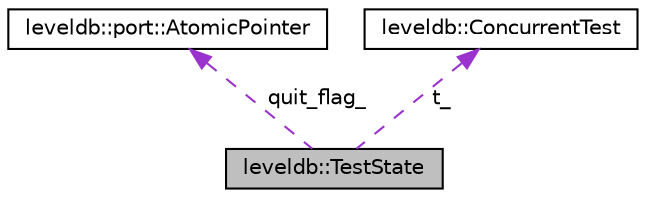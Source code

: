 digraph "leveldb::TestState"
{
 // LATEX_PDF_SIZE
  edge [fontname="Helvetica",fontsize="10",labelfontname="Helvetica",labelfontsize="10"];
  node [fontname="Helvetica",fontsize="10",shape=record];
  Node1 [label="leveldb::TestState",height=0.2,width=0.4,color="black", fillcolor="grey75", style="filled", fontcolor="black",tooltip=" "];
  Node2 -> Node1 [dir="back",color="darkorchid3",fontsize="10",style="dashed",label=" quit_flag_" ,fontname="Helvetica"];
  Node2 [label="leveldb::port::AtomicPointer",height=0.2,width=0.4,color="black", fillcolor="white", style="filled",URL="$classleveldb_1_1port_1_1_atomic_pointer.html",tooltip=" "];
  Node3 -> Node1 [dir="back",color="darkorchid3",fontsize="10",style="dashed",label=" t_" ,fontname="Helvetica"];
  Node3 [label="leveldb::ConcurrentTest",height=0.2,width=0.4,color="black", fillcolor="white", style="filled",URL="$classleveldb_1_1_concurrent_test.html",tooltip=" "];
}
